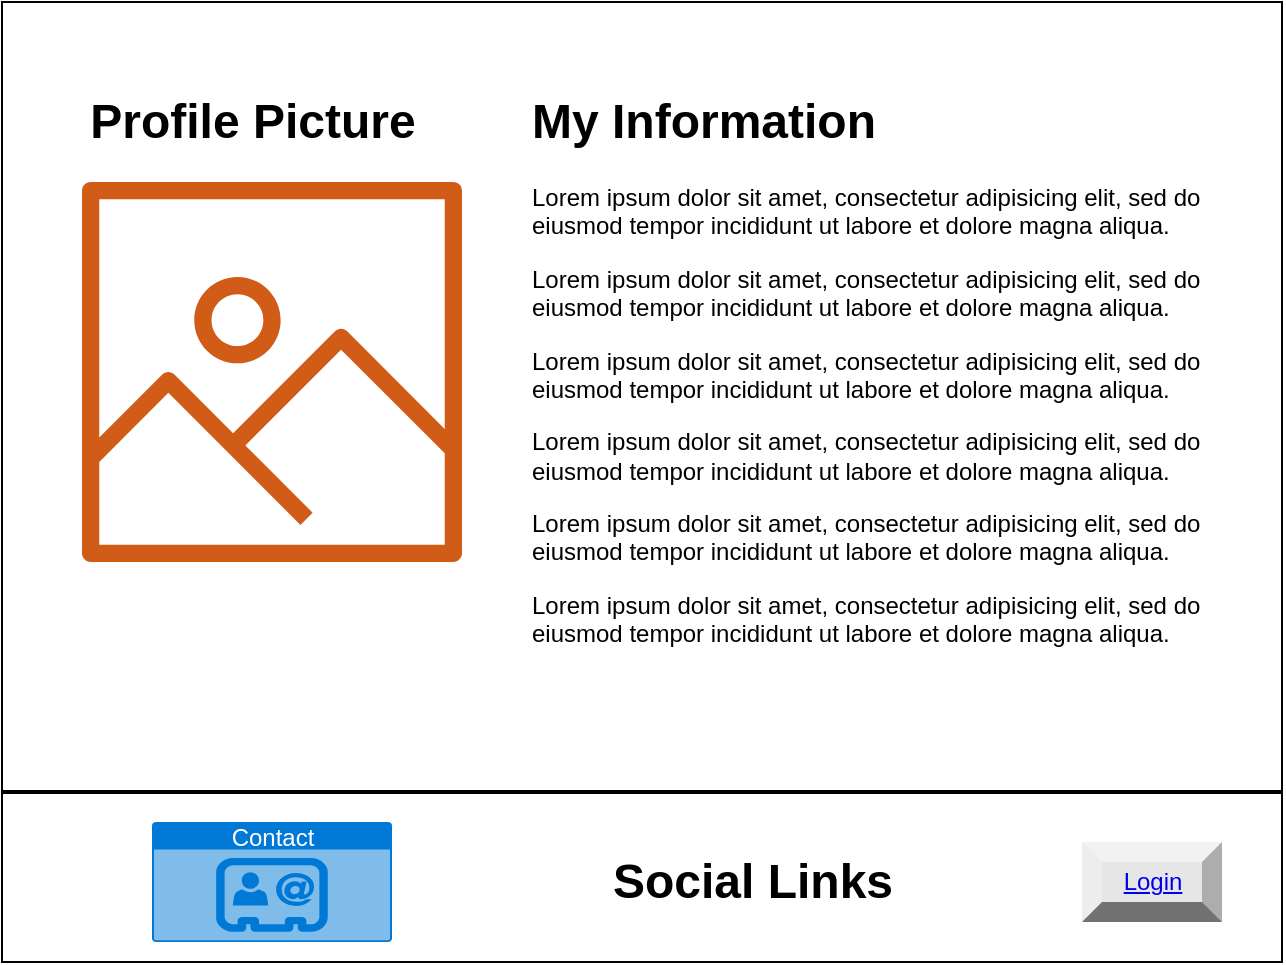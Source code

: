 <mxfile version="13.5.7" type="device" pages="2"><diagram id="jE1wpOylZLsmuncJgNeh" name="Home"><mxGraphModel dx="799" dy="513" grid="1" gridSize="10" guides="1" tooltips="1" connect="1" arrows="1" fold="1" page="1" pageScale="1" pageWidth="850" pageHeight="1100" math="0" shadow="0"><root><mxCell id="0"/><mxCell id="1" parent="0"/><mxCell id="p71tKVn2Xmc5LoUwUP8F-1" value="" style="rounded=0;whiteSpace=wrap;html=1;" parent="1" vertex="1"><mxGeometry x="40" y="40" width="640" height="480" as="geometry"/></mxCell><mxCell id="p71tKVn2Xmc5LoUwUP8F-10" value="Profile Picture" style="text;strokeColor=none;fillColor=none;html=1;fontSize=24;fontStyle=1;verticalAlign=middle;align=center;" parent="1" vertex="1"><mxGeometry x="80" y="80" width="170" height="40" as="geometry"/></mxCell><mxCell id="p71tKVn2Xmc5LoUwUP8F-13" value="" style="outlineConnect=0;fontColor=#232F3E;gradientColor=none;fillColor=#D05C17;strokeColor=none;dashed=0;verticalLabelPosition=bottom;verticalAlign=top;align=center;html=1;fontSize=12;fontStyle=0;aspect=fixed;pointerEvents=1;shape=mxgraph.aws4.container_registry_image;" parent="1" vertex="1"><mxGeometry x="80" y="130" width="190" height="190" as="geometry"/></mxCell><mxCell id="p71tKVn2Xmc5LoUwUP8F-14" value="&lt;h1&gt;My Information&lt;/h1&gt;&lt;p&gt;Lorem ipsum dolor sit amet, consectetur adipisicing elit, sed do eiusmod tempor incididunt ut labore et dolore magna aliqua.&lt;/p&gt;&lt;p&gt;Lorem ipsum dolor sit amet, consectetur adipisicing elit, sed do eiusmod tempor incididunt ut labore et dolore magna aliqua.&lt;br&gt;&lt;/p&gt;&lt;p&gt;Lorem ipsum dolor sit amet, consectetur adipisicing elit, sed do eiusmod tempor incididunt ut labore et dolore magna aliqua.&lt;br&gt;&lt;/p&gt;&lt;p&gt;Lorem ipsum dolor sit amet, consectetur adipisicing elit, sed do eiusmod tempor incididunt ut labore et dolore magna aliqua.&lt;br&gt;&lt;/p&gt;&lt;p&gt;Lorem ipsum dolor sit amet, consectetur adipisicing elit, sed do eiusmod tempor incididunt ut labore et dolore magna aliqua.&lt;br&gt;&lt;/p&gt;&lt;p&gt;Lorem ipsum dolor sit amet, consectetur adipisicing elit, sed do eiusmod tempor incididunt ut labore et dolore magna aliqua.&lt;br&gt;&lt;/p&gt;&lt;p&gt;&lt;br&gt;&lt;/p&gt;" style="text;html=1;strokeColor=none;fillColor=none;spacing=5;spacingTop=-20;whiteSpace=wrap;overflow=hidden;rounded=0;" parent="1" vertex="1"><mxGeometry x="300" y="80" width="360" height="310" as="geometry"/></mxCell><mxCell id="p71tKVn2Xmc5LoUwUP8F-15" value="" style="line;strokeWidth=2;html=1;" parent="1" vertex="1"><mxGeometry x="40" y="430" width="640" height="10" as="geometry"/></mxCell><mxCell id="p71tKVn2Xmc5LoUwUP8F-17" value="Contact" style="html=1;strokeColor=none;fillColor=#0079D6;labelPosition=center;verticalLabelPosition=middle;verticalAlign=top;align=center;fontSize=12;outlineConnect=0;spacingTop=-6;fontColor=#FFFFFF;shape=mxgraph.sitemap.contact;" parent="1" vertex="1"><mxGeometry x="115" y="450" width="120" height="60" as="geometry"/></mxCell><mxCell id="p71tKVn2Xmc5LoUwUP8F-19" value="&lt;a href=&quot;data:page/id,7HX2lE2CdDe2ow4lB6s1&quot;&gt;Login&lt;/a&gt;" style="labelPosition=center;verticalLabelPosition=middle;align=center;html=1;shape=mxgraph.basic.shaded_button;dx=10;fillColor=#E6E6E6;strokeColor=none;" parent="1" vertex="1"><mxGeometry x="580" y="460" width="70" height="40" as="geometry"/></mxCell><mxCell id="p71tKVn2Xmc5LoUwUP8F-20" value="Social Links" style="text;strokeColor=none;fillColor=none;html=1;fontSize=24;fontStyle=1;verticalAlign=middle;align=center;" parent="1" vertex="1"><mxGeometry x="300" y="470" width="230" height="20" as="geometry"/></mxCell></root></mxGraphModel></diagram><diagram id="7HX2lE2CdDe2ow4lB6s1" name="Login"><mxGraphModel dx="799" dy="513" grid="1" gridSize="10" guides="1" tooltips="1" connect="1" arrows="1" fold="1" page="1" pageScale="1" pageWidth="850" pageHeight="1100" math="0" shadow="0"><root><mxCell id="Gec95py7nOm2YtGpRw2X-0"/><mxCell id="Gec95py7nOm2YtGpRw2X-1" parent="Gec95py7nOm2YtGpRw2X-0"/><mxCell id="p2KriR2au_VYfxKToAyi-0" value="" style="rounded=0;whiteSpace=wrap;html=1;" vertex="1" parent="Gec95py7nOm2YtGpRw2X-1"><mxGeometry x="40" y="40" width="640" height="380" as="geometry"/></mxCell><mxCell id="p2KriR2au_VYfxKToAyi-1" value="" style="line;strokeWidth=2;direction=south;html=1;" vertex="1" parent="Gec95py7nOm2YtGpRw2X-1"><mxGeometry x="300" y="40" width="330" height="380" as="geometry"/></mxCell><mxCell id="p2KriR2au_VYfxKToAyi-2" value="&lt;h1&gt;Login&lt;/h1&gt;&lt;p&gt;Lorem ipsum dolor sit amet, consectetur adipisicing elit, sed do eiusmod tempor incididunt ut labore et dolore magna aliqua.&lt;br&gt;&lt;br&gt;Lorem ipsum dolor sit amet, consectetur adipisicing elit, sed do eiusmod tempor incididunt ut labore et dolore magna aliqua.&lt;br&gt;&lt;br&gt;Lorem ipsum dolor sit amet, consectetur adipisicing elit, sed do eiusmod tempor incididunt ut labore et dolore magna aliqua.&lt;br&gt;&lt;br&gt;Lorem ipsum dolor sit amet, consectetur adipisicing elit, sed do eiusmod tempor incididunt ut labore et dolore magna aliqua.&lt;br&gt;&lt;br&gt;Lorem ipsum dolor sit amet, consectetur adipisicing elit, sed do eiusmod tempor incididunt ut labore et dolore magna aliqua.&lt;br&gt;&lt;/p&gt;" style="text;html=1;strokeColor=none;fillColor=none;spacing=5;spacingTop=-20;whiteSpace=wrap;overflow=hidden;rounded=0;" vertex="1" parent="Gec95py7nOm2YtGpRw2X-1"><mxGeometry x="80" y="90" width="350" height="290" as="geometry"/></mxCell><mxCell id="p2KriR2au_VYfxKToAyi-3" value="" style="aspect=fixed;html=1;points=[];align=center;image;fontSize=12;image=img/lib/mscae/Person.svg;" vertex="1" parent="Gec95py7nOm2YtGpRw2X-1"><mxGeometry x="520" y="90" width="88.8" height="120" as="geometry"/></mxCell><mxCell id="p2KriR2au_VYfxKToAyi-4" value="Username&lt;sup&gt;&lt;font color=&quot;#ff0000&quot;&gt;*&lt;/font&gt;&lt;/sup&gt;" style="fillColor=none;strokeColor=none;html=1;fontSize=11;fontStyle=0;align=left;fontColor=#596780;fontStyle=1;fontSize=11" vertex="1" parent="Gec95py7nOm2YtGpRw2X-1"><mxGeometry x="490" y="230" width="150" height="20" as="geometry"/></mxCell><mxCell id="p2KriR2au_VYfxKToAyi-5" value="Enter Username Here" style="rounded=1;arcSize=9;align=left;spacingLeft=5;strokeColor=#4C9AFF;html=1;strokeWidth=2;fontSize=12" vertex="1" parent="Gec95py7nOm2YtGpRw2X-1"><mxGeometry x="490" y="250" width="150" height="25" as="geometry"/></mxCell><mxCell id="p2KriR2au_VYfxKToAyi-6" value="Login" style="rounded=1;html=1;shadow=0;dashed=0;whiteSpace=wrap;fontSize=10;fillColor=#E6E6E6;align=center;strokeColor=#E6E6E6;fontColor=#333333;" vertex="1" parent="Gec95py7nOm2YtGpRw2X-1"><mxGeometry x="490" y="290" width="150" height="20" as="geometry"/></mxCell></root></mxGraphModel></diagram></mxfile>